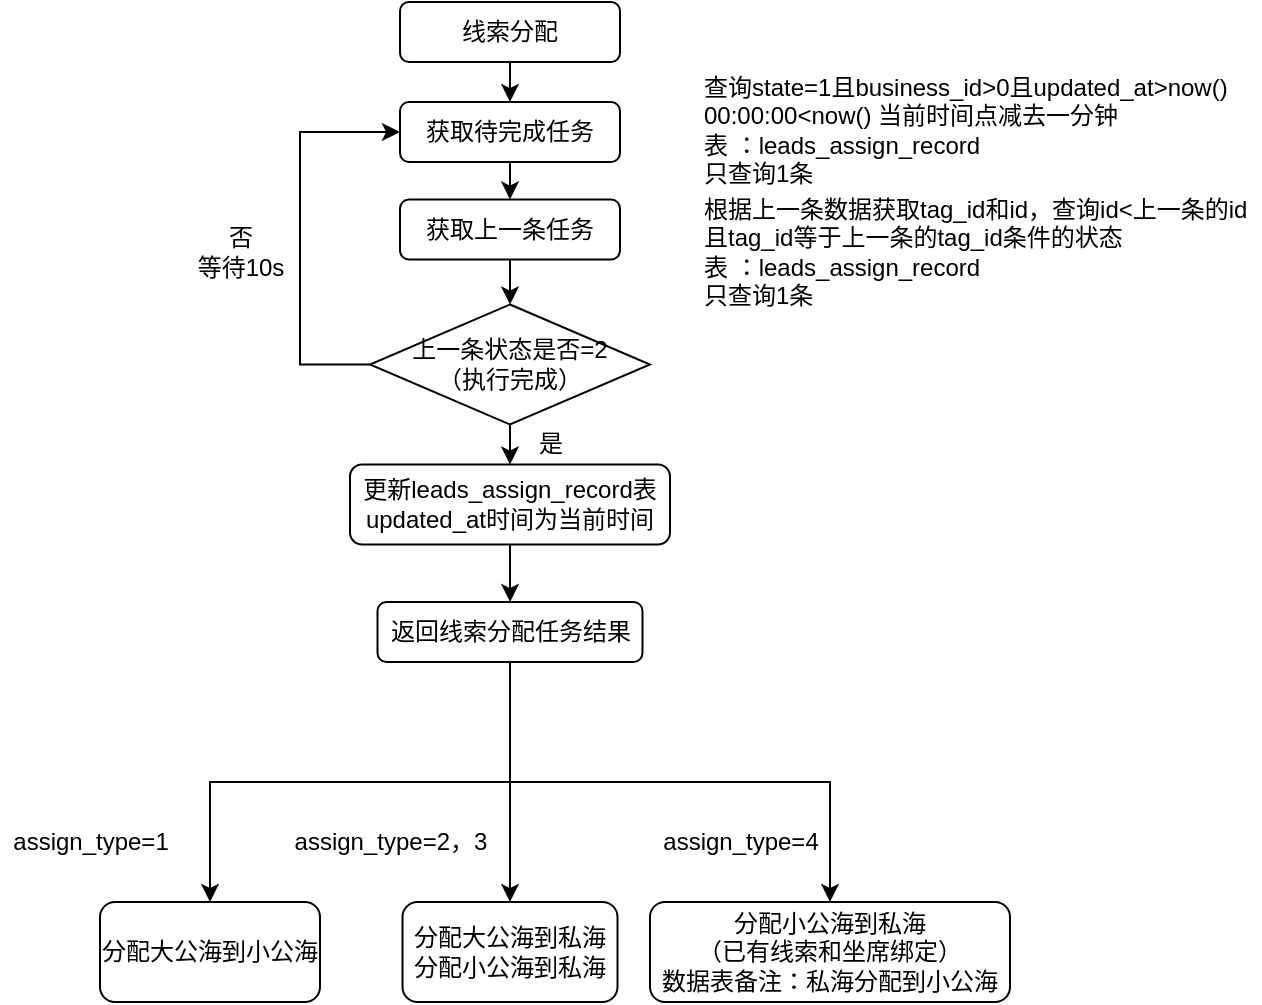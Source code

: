 <mxfile version="14.1.8" type="github">
  <diagram id="tQqcgxhjwbBOvLVQUvvc" name="Page-1">
    <mxGraphModel dx="946" dy="646" grid="1" gridSize="10" guides="1" tooltips="1" connect="1" arrows="1" fold="1" page="1" pageScale="1" pageWidth="1200" pageHeight="1920" math="0" shadow="0">
      <root>
        <mxCell id="0" />
        <mxCell id="1" parent="0" />
        <mxCell id="zeKRQwFSOE-vU90h6ogd-3" style="edgeStyle=orthogonalEdgeStyle;rounded=0;orthogonalLoop=1;jettySize=auto;html=1;exitX=0.5;exitY=1;exitDx=0;exitDy=0;entryX=0.5;entryY=0;entryDx=0;entryDy=0;" parent="1" source="zeKRQwFSOE-vU90h6ogd-1" target="zeKRQwFSOE-vU90h6ogd-2" edge="1">
          <mxGeometry relative="1" as="geometry" />
        </mxCell>
        <mxCell id="zeKRQwFSOE-vU90h6ogd-1" value="线索分配" style="rounded=1;whiteSpace=wrap;html=1;" parent="1" vertex="1">
          <mxGeometry x="420" y="10" width="110" height="30" as="geometry" />
        </mxCell>
        <mxCell id="zeKRQwFSOE-vU90h6ogd-8" style="edgeStyle=orthogonalEdgeStyle;rounded=0;orthogonalLoop=1;jettySize=auto;html=1;exitX=0.5;exitY=1;exitDx=0;exitDy=0;entryX=0.5;entryY=0;entryDx=0;entryDy=0;" parent="1" source="zeKRQwFSOE-vU90h6ogd-2" target="zeKRQwFSOE-vU90h6ogd-7" edge="1">
          <mxGeometry relative="1" as="geometry" />
        </mxCell>
        <mxCell id="zeKRQwFSOE-vU90h6ogd-2" value="获取待完成任务" style="rounded=1;whiteSpace=wrap;html=1;" parent="1" vertex="1">
          <mxGeometry x="420" y="60" width="110" height="30" as="geometry" />
        </mxCell>
        <mxCell id="zeKRQwFSOE-vU90h6ogd-6" value="查询state=1且business_id&amp;gt;0且updated_at&amp;gt;now() 00:00:00&amp;lt;now() 当前时间点减去一分钟&lt;br&gt;表 ：leads_assign_record&lt;br&gt;只查询1条" style="text;html=1;strokeColor=none;fillColor=none;align=left;verticalAlign=middle;whiteSpace=wrap;rounded=0;" parent="1" vertex="1">
          <mxGeometry x="570" y="47.5" width="280" height="52.5" as="geometry" />
        </mxCell>
        <mxCell id="zeKRQwFSOE-vU90h6ogd-15" style="edgeStyle=orthogonalEdgeStyle;rounded=0;orthogonalLoop=1;jettySize=auto;html=1;exitX=0.5;exitY=1;exitDx=0;exitDy=0;entryX=0.5;entryY=0;entryDx=0;entryDy=0;" parent="1" source="zeKRQwFSOE-vU90h6ogd-7" target="zeKRQwFSOE-vU90h6ogd-14" edge="1">
          <mxGeometry relative="1" as="geometry" />
        </mxCell>
        <mxCell id="zeKRQwFSOE-vU90h6ogd-7" value="获取上一条任务" style="rounded=1;whiteSpace=wrap;html=1;" parent="1" vertex="1">
          <mxGeometry x="420" y="108.75" width="110" height="30" as="geometry" />
        </mxCell>
        <mxCell id="zeKRQwFSOE-vU90h6ogd-11" value="根据上一条数据获取tag_id和id，查询id&amp;lt;上一条的id 且tag_id等于上一条的tag_id条件的状态&lt;br&gt;表 ：leads_assign_record&lt;br&gt;只查询1条" style="text;html=1;strokeColor=none;fillColor=none;align=left;verticalAlign=middle;whiteSpace=wrap;rounded=0;" parent="1" vertex="1">
          <mxGeometry x="570" y="108.75" width="280" height="52.5" as="geometry" />
        </mxCell>
        <mxCell id="zeKRQwFSOE-vU90h6ogd-17" style="edgeStyle=orthogonalEdgeStyle;rounded=0;orthogonalLoop=1;jettySize=auto;html=1;exitX=0;exitY=0.5;exitDx=0;exitDy=0;entryX=0;entryY=0.5;entryDx=0;entryDy=0;" parent="1" source="zeKRQwFSOE-vU90h6ogd-14" target="zeKRQwFSOE-vU90h6ogd-2" edge="1">
          <mxGeometry relative="1" as="geometry">
            <Array as="points">
              <mxPoint x="370" y="191" />
              <mxPoint x="370" y="75" />
            </Array>
          </mxGeometry>
        </mxCell>
        <mxCell id="zeKRQwFSOE-vU90h6ogd-22" style="edgeStyle=orthogonalEdgeStyle;rounded=0;orthogonalLoop=1;jettySize=auto;html=1;exitX=0.5;exitY=1;exitDx=0;exitDy=0;entryX=0.5;entryY=0;entryDx=0;entryDy=0;" parent="1" source="zeKRQwFSOE-vU90h6ogd-14" target="zeKRQwFSOE-vU90h6ogd-21" edge="1">
          <mxGeometry relative="1" as="geometry" />
        </mxCell>
        <mxCell id="zeKRQwFSOE-vU90h6ogd-14" value="上一条状态是否=2&lt;br&gt;（执行完成）" style="rhombus;whiteSpace=wrap;html=1;" parent="1" vertex="1">
          <mxGeometry x="405" y="161.25" width="140" height="60" as="geometry" />
        </mxCell>
        <mxCell id="zeKRQwFSOE-vU90h6ogd-16" style="edgeStyle=orthogonalEdgeStyle;rounded=0;orthogonalLoop=1;jettySize=auto;html=1;exitX=0.5;exitY=1;exitDx=0;exitDy=0;" parent="1" source="zeKRQwFSOE-vU90h6ogd-14" target="zeKRQwFSOE-vU90h6ogd-14" edge="1">
          <mxGeometry relative="1" as="geometry" />
        </mxCell>
        <mxCell id="zeKRQwFSOE-vU90h6ogd-18" value="否&lt;br&gt;等待10s" style="text;html=1;align=center;verticalAlign=middle;resizable=0;points=[];autosize=1;" parent="1" vertex="1">
          <mxGeometry x="310" y="120" width="60" height="30" as="geometry" />
        </mxCell>
        <mxCell id="zeKRQwFSOE-vU90h6ogd-20" value="是" style="text;html=1;align=center;verticalAlign=middle;resizable=0;points=[];autosize=1;" parent="1" vertex="1">
          <mxGeometry x="480" y="221.25" width="30" height="20" as="geometry" />
        </mxCell>
        <mxCell id="zeKRQwFSOE-vU90h6ogd-30" style="edgeStyle=orthogonalEdgeStyle;rounded=0;orthogonalLoop=1;jettySize=auto;html=1;exitX=0.5;exitY=1;exitDx=0;exitDy=0;" parent="1" source="zeKRQwFSOE-vU90h6ogd-21" target="zeKRQwFSOE-vU90h6ogd-29" edge="1">
          <mxGeometry relative="1" as="geometry" />
        </mxCell>
        <mxCell id="zeKRQwFSOE-vU90h6ogd-21" value="更新&lt;span style=&quot;text-align: left&quot;&gt;leads_assign_record表&lt;/span&gt;&lt;br&gt;updated_at时间为当前时间" style="rounded=1;whiteSpace=wrap;html=1;" parent="1" vertex="1">
          <mxGeometry x="395" y="241.25" width="160" height="40" as="geometry" />
        </mxCell>
        <mxCell id="zeKRQwFSOE-vU90h6ogd-23" value="分配大公海到小公海" style="rounded=1;whiteSpace=wrap;html=1;" parent="1" vertex="1">
          <mxGeometry x="270" y="460" width="110" height="50" as="geometry" />
        </mxCell>
        <mxCell id="zeKRQwFSOE-vU90h6ogd-24" value="分配大公海到私海&lt;br&gt;分配小公海到私海" style="rounded=1;whiteSpace=wrap;html=1;" parent="1" vertex="1">
          <mxGeometry x="421.25" y="460" width="107.5" height="50" as="geometry" />
        </mxCell>
        <mxCell id="zeKRQwFSOE-vU90h6ogd-25" value="分配小公海到私海&lt;br&gt;（已有线索和坐席绑定）&lt;br&gt;数据表备注：私海分配到小公海" style="rounded=1;whiteSpace=wrap;html=1;" parent="1" vertex="1">
          <mxGeometry x="545" y="460" width="180" height="50" as="geometry" />
        </mxCell>
        <mxCell id="zeKRQwFSOE-vU90h6ogd-31" style="edgeStyle=orthogonalEdgeStyle;rounded=0;orthogonalLoop=1;jettySize=auto;html=1;exitX=0.5;exitY=1;exitDx=0;exitDy=0;" parent="1" source="zeKRQwFSOE-vU90h6ogd-29" target="zeKRQwFSOE-vU90h6ogd-23" edge="1">
          <mxGeometry relative="1" as="geometry" />
        </mxCell>
        <mxCell id="zeKRQwFSOE-vU90h6ogd-32" style="edgeStyle=orthogonalEdgeStyle;rounded=0;orthogonalLoop=1;jettySize=auto;html=1;exitX=0.5;exitY=1;exitDx=0;exitDy=0;entryX=0.5;entryY=0;entryDx=0;entryDy=0;" parent="1" source="zeKRQwFSOE-vU90h6ogd-29" target="zeKRQwFSOE-vU90h6ogd-24" edge="1">
          <mxGeometry relative="1" as="geometry" />
        </mxCell>
        <mxCell id="zeKRQwFSOE-vU90h6ogd-33" style="edgeStyle=orthogonalEdgeStyle;rounded=0;orthogonalLoop=1;jettySize=auto;html=1;exitX=0.5;exitY=1;exitDx=0;exitDy=0;entryX=0.5;entryY=0;entryDx=0;entryDy=0;" parent="1" source="zeKRQwFSOE-vU90h6ogd-29" target="zeKRQwFSOE-vU90h6ogd-25" edge="1">
          <mxGeometry relative="1" as="geometry" />
        </mxCell>
        <mxCell id="zeKRQwFSOE-vU90h6ogd-29" value="返回线索分配任务结果" style="rounded=1;whiteSpace=wrap;html=1;" parent="1" vertex="1">
          <mxGeometry x="408.75" y="310" width="132.5" height="30" as="geometry" />
        </mxCell>
        <mxCell id="zeKRQwFSOE-vU90h6ogd-34" value="assign_type=1" style="text;html=1;align=center;verticalAlign=middle;resizable=0;points=[];autosize=1;" parent="1" vertex="1">
          <mxGeometry x="220" y="420" width="90" height="20" as="geometry" />
        </mxCell>
        <mxCell id="zeKRQwFSOE-vU90h6ogd-35" value="assign_type=2，3" style="text;html=1;align=center;verticalAlign=middle;resizable=0;points=[];autosize=1;" parent="1" vertex="1">
          <mxGeometry x="360" y="420" width="110" height="20" as="geometry" />
        </mxCell>
        <mxCell id="zeKRQwFSOE-vU90h6ogd-36" value="assign_type=4" style="text;html=1;align=center;verticalAlign=middle;resizable=0;points=[];autosize=1;" parent="1" vertex="1">
          <mxGeometry x="545" y="420" width="90" height="20" as="geometry" />
        </mxCell>
      </root>
    </mxGraphModel>
  </diagram>
</mxfile>
